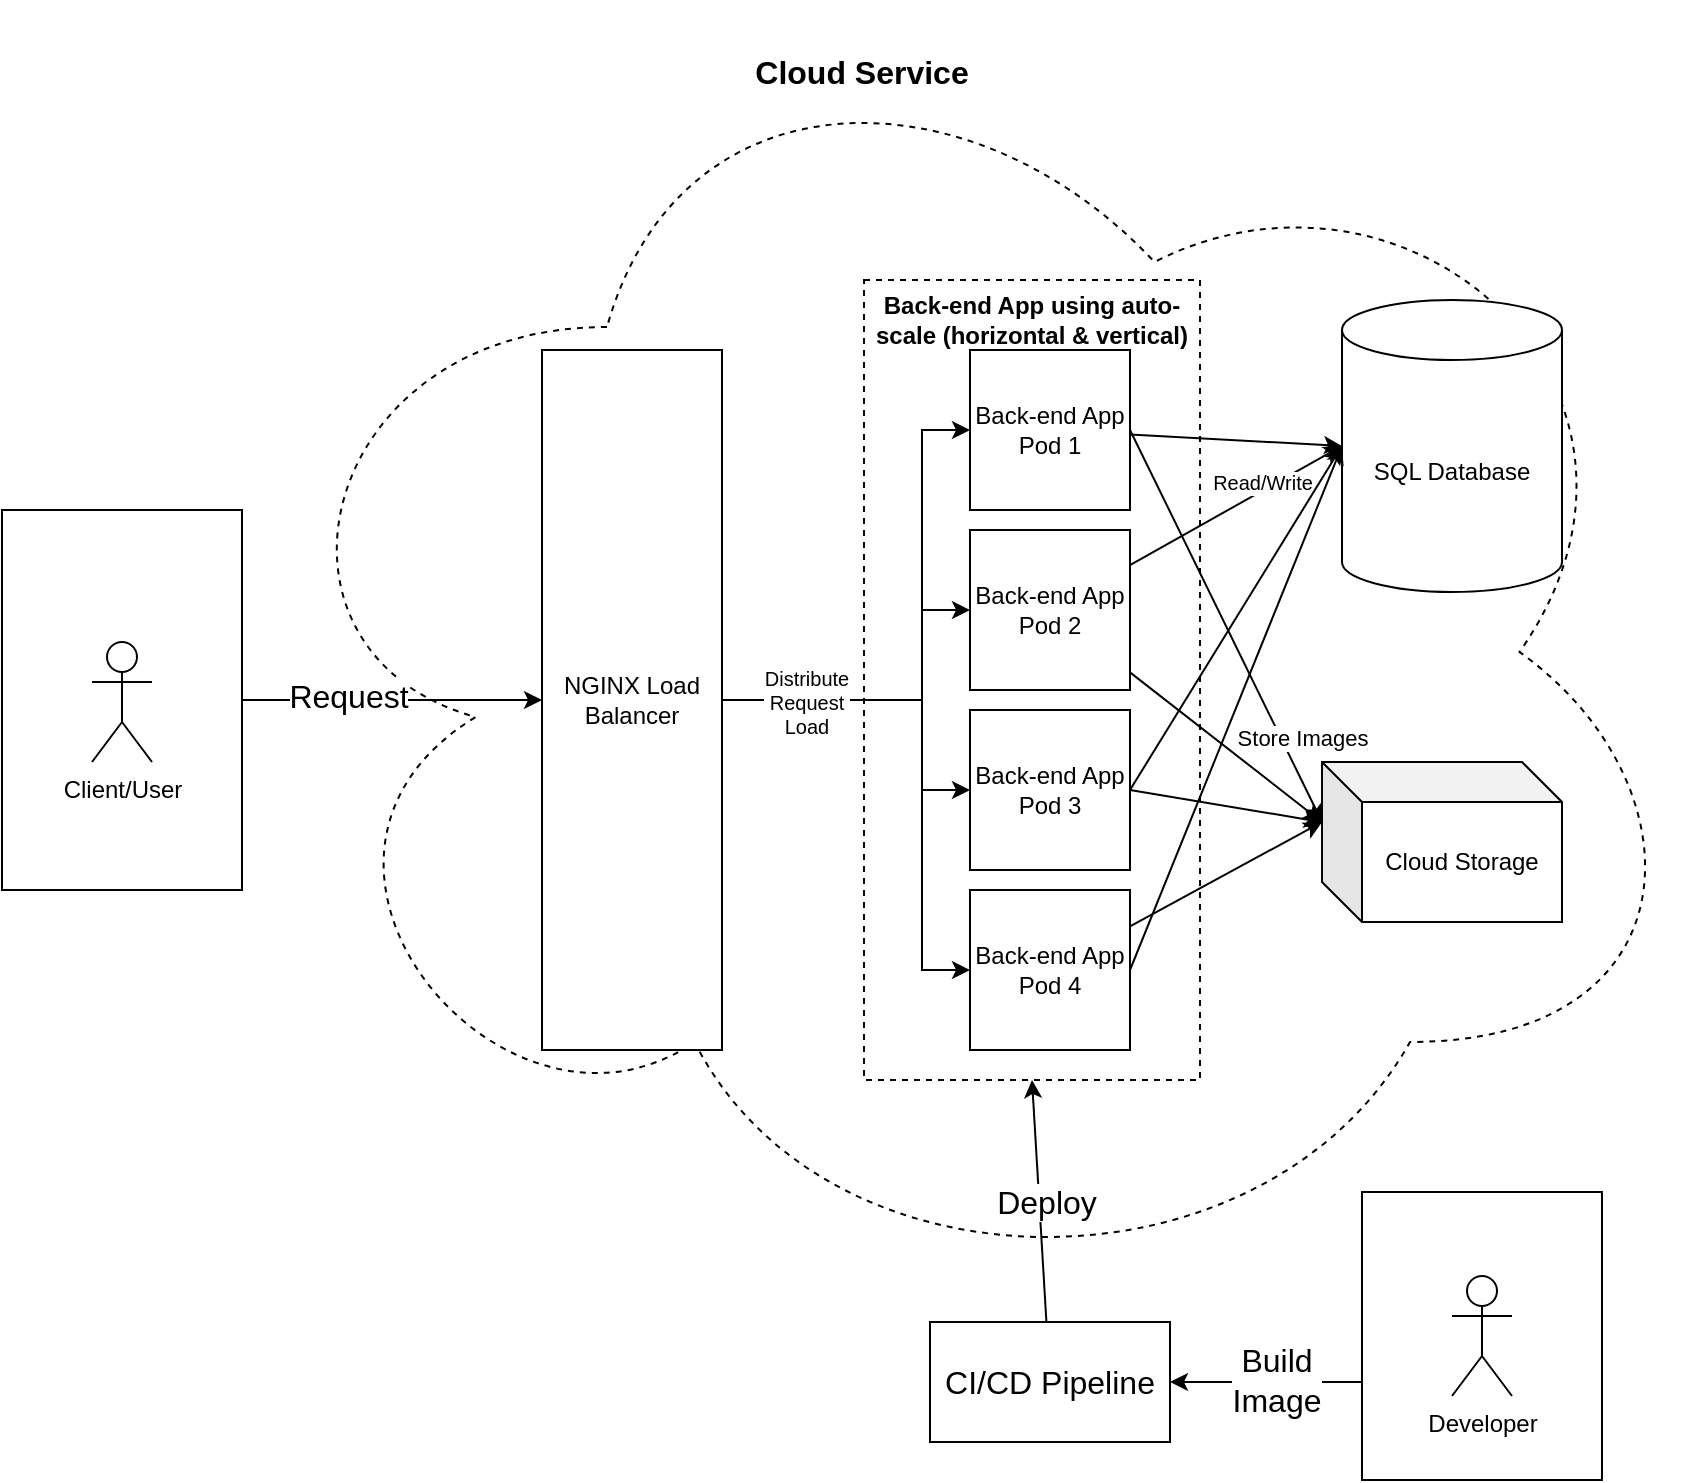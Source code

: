 <mxfile version="20.8.16" type="device"><diagram id="R2lEEEUBdFMjLlhIrx00" name="Page-1"><mxGraphModel dx="1470" dy="888" grid="1" gridSize="10" guides="1" tooltips="1" connect="1" arrows="1" fold="1" page="1" pageScale="1" pageWidth="1169" pageHeight="827" math="0" shadow="0" extFonts="Permanent Marker^https://fonts.googleapis.com/css?family=Permanent+Marker"><root><mxCell id="0"/><mxCell id="1" parent="0"/><mxCell id="fdQVfmFlJhOF9uYKqFyc-52" value="" style="rounded=0;whiteSpace=wrap;html=1;dashed=1;fontSize=10;fillColor=none;" parent="1" vertex="1"><mxGeometry x="591" y="160" width="168" height="400" as="geometry"/></mxCell><mxCell id="fdQVfmFlJhOF9uYKqFyc-43" value="" style="ellipse;shape=cloud;whiteSpace=wrap;html=1;dashed=1;fontSize=16;fillColor=none;" parent="1" vertex="1"><mxGeometry x="280" y="21" width="730" height="650" as="geometry"/></mxCell><mxCell id="fdQVfmFlJhOF9uYKqFyc-35" style="edgeStyle=orthogonalEdgeStyle;rounded=0;orthogonalLoop=1;jettySize=auto;html=1;entryX=0;entryY=0.5;entryDx=0;entryDy=0;fontSize=16;" parent="1" source="fdQVfmFlJhOF9uYKqFyc-18" target="fdQVfmFlJhOF9uYKqFyc-19" edge="1"><mxGeometry relative="1" as="geometry"/></mxCell><mxCell id="fdQVfmFlJhOF9uYKqFyc-36" value="Request" style="edgeLabel;html=1;align=center;verticalAlign=middle;resizable=0;points=[];fontSize=16;" parent="fdQVfmFlJhOF9uYKqFyc-35" vertex="1" connectable="0"><mxGeometry x="-0.296" y="2" relative="1" as="geometry"><mxPoint as="offset"/></mxGeometry></mxCell><mxCell id="fdQVfmFlJhOF9uYKqFyc-18" value="" style="rounded=0;whiteSpace=wrap;html=1;" parent="1" vertex="1"><mxGeometry x="160" y="275" width="120" height="190" as="geometry"/></mxCell><mxCell id="fdQVfmFlJhOF9uYKqFyc-38" style="edgeStyle=orthogonalEdgeStyle;rounded=0;orthogonalLoop=1;jettySize=auto;html=1;entryX=0;entryY=0.5;entryDx=0;entryDy=0;fontSize=16;" parent="1" source="fdQVfmFlJhOF9uYKqFyc-19" target="fdQVfmFlJhOF9uYKqFyc-20" edge="1"><mxGeometry relative="1" as="geometry"><Array as="points"><mxPoint x="620" y="370"/><mxPoint x="620" y="235"/></Array></mxGeometry></mxCell><mxCell id="fdQVfmFlJhOF9uYKqFyc-39" style="edgeStyle=orthogonalEdgeStyle;rounded=0;orthogonalLoop=1;jettySize=auto;html=1;entryX=0;entryY=0.5;entryDx=0;entryDy=0;fontSize=16;" parent="1" source="fdQVfmFlJhOF9uYKqFyc-19" target="fdQVfmFlJhOF9uYKqFyc-25" edge="1"><mxGeometry relative="1" as="geometry"><Array as="points"><mxPoint x="620" y="370"/><mxPoint x="620" y="325"/></Array></mxGeometry></mxCell><mxCell id="fdQVfmFlJhOF9uYKqFyc-40" style="edgeStyle=orthogonalEdgeStyle;rounded=0;orthogonalLoop=1;jettySize=auto;html=1;entryX=0;entryY=0.5;entryDx=0;entryDy=0;fontSize=16;" parent="1" source="fdQVfmFlJhOF9uYKqFyc-19" target="fdQVfmFlJhOF9uYKqFyc-26" edge="1"><mxGeometry relative="1" as="geometry"><Array as="points"><mxPoint x="620" y="370"/><mxPoint x="620" y="415"/></Array></mxGeometry></mxCell><mxCell id="fdQVfmFlJhOF9uYKqFyc-41" style="edgeStyle=orthogonalEdgeStyle;rounded=0;orthogonalLoop=1;jettySize=auto;html=1;entryX=0;entryY=0.5;entryDx=0;entryDy=0;fontSize=16;" parent="1" source="fdQVfmFlJhOF9uYKqFyc-19" target="fdQVfmFlJhOF9uYKqFyc-27" edge="1"><mxGeometry relative="1" as="geometry"><Array as="points"><mxPoint x="620" y="370"/><mxPoint x="620" y="505"/></Array></mxGeometry></mxCell><mxCell id="fdQVfmFlJhOF9uYKqFyc-42" value="Distribute&lt;br&gt;Request&lt;br&gt;Load" style="edgeLabel;html=1;align=center;verticalAlign=middle;resizable=0;points=[];fontSize=10;" parent="fdQVfmFlJhOF9uYKqFyc-41" vertex="1" connectable="0"><mxGeometry x="-0.904" y="-2" relative="1" as="geometry"><mxPoint x="29" y="-1" as="offset"/></mxGeometry></mxCell><mxCell id="fdQVfmFlJhOF9uYKqFyc-19" value="NGINX Load Balancer" style="rounded=0;whiteSpace=wrap;html=1;" parent="1" vertex="1"><mxGeometry x="430" y="195" width="90" height="350" as="geometry"/></mxCell><mxCell id="fdQVfmFlJhOF9uYKqFyc-45" style="rounded=0;orthogonalLoop=1;jettySize=auto;html=1;entryX=0;entryY=0.5;entryDx=0;entryDy=0;entryPerimeter=0;fontSize=10;" parent="1" source="fdQVfmFlJhOF9uYKqFyc-20" target="fdQVfmFlJhOF9uYKqFyc-21" edge="1"><mxGeometry relative="1" as="geometry"/></mxCell><mxCell id="XEeztSeoyBEP62o4fk66-2" style="rounded=0;orthogonalLoop=1;jettySize=auto;html=1;entryX=0;entryY=0;entryDx=0;entryDy=30;entryPerimeter=0;exitX=1;exitY=0.5;exitDx=0;exitDy=0;" edge="1" parent="1" source="fdQVfmFlJhOF9uYKqFyc-20" target="XEeztSeoyBEP62o4fk66-1"><mxGeometry relative="1" as="geometry"/></mxCell><mxCell id="XEeztSeoyBEP62o4fk66-6" value="Store Images" style="edgeLabel;html=1;align=center;verticalAlign=middle;resizable=0;points=[];" vertex="1" connectable="0" parent="XEeztSeoyBEP62o4fk66-2"><mxGeometry x="0.558" y="-2" relative="1" as="geometry"><mxPoint x="13" as="offset"/></mxGeometry></mxCell><mxCell id="fdQVfmFlJhOF9uYKqFyc-20" value="Back-end App Pod 1" style="whiteSpace=wrap;html=1;aspect=fixed;" parent="1" vertex="1"><mxGeometry x="644" y="195" width="80" height="80" as="geometry"/></mxCell><mxCell id="fdQVfmFlJhOF9uYKqFyc-21" value="SQL Database" style="shape=cylinder3;whiteSpace=wrap;html=1;boundedLbl=1;backgroundOutline=1;size=15;" parent="1" vertex="1"><mxGeometry x="830" y="170" width="110" height="146" as="geometry"/></mxCell><mxCell id="fdQVfmFlJhOF9uYKqFyc-22" value="Client/User" style="shape=umlActor;verticalLabelPosition=bottom;verticalAlign=top;html=1;outlineConnect=0;" parent="1" vertex="1"><mxGeometry x="205" y="341" width="30" height="60" as="geometry"/></mxCell><mxCell id="fdQVfmFlJhOF9uYKqFyc-46" style="edgeStyle=none;rounded=0;orthogonalLoop=1;jettySize=auto;html=1;fontSize=10;entryX=0;entryY=0.5;entryDx=0;entryDy=0;entryPerimeter=0;" parent="1" source="fdQVfmFlJhOF9uYKqFyc-25" edge="1" target="fdQVfmFlJhOF9uYKqFyc-21"><mxGeometry relative="1" as="geometry"><mxPoint x="820" y="371" as="targetPoint"/></mxGeometry></mxCell><mxCell id="fdQVfmFlJhOF9uYKqFyc-49" value="Read/Write" style="edgeLabel;html=1;align=center;verticalAlign=middle;resizable=0;points=[];fontSize=10;" parent="fdQVfmFlJhOF9uYKqFyc-46" vertex="1" connectable="0"><mxGeometry x="-0.676" y="-3" relative="1" as="geometry"><mxPoint x="47" y="-35" as="offset"/></mxGeometry></mxCell><mxCell id="XEeztSeoyBEP62o4fk66-3" style="edgeStyle=none;rounded=0;orthogonalLoop=1;jettySize=auto;html=1;entryX=0;entryY=0;entryDx=0;entryDy=30;entryPerimeter=0;" edge="1" parent="1" source="fdQVfmFlJhOF9uYKqFyc-25" target="XEeztSeoyBEP62o4fk66-1"><mxGeometry relative="1" as="geometry"/></mxCell><mxCell id="fdQVfmFlJhOF9uYKqFyc-25" value="Back-end App Pod 2" style="whiteSpace=wrap;html=1;aspect=fixed;" parent="1" vertex="1"><mxGeometry x="644" y="285" width="80" height="80" as="geometry"/></mxCell><mxCell id="fdQVfmFlJhOF9uYKqFyc-47" style="edgeStyle=none;rounded=0;orthogonalLoop=1;jettySize=auto;html=1;exitX=1;exitY=0.5;exitDx=0;exitDy=0;fontSize=10;entryX=0;entryY=0.5;entryDx=0;entryDy=0;entryPerimeter=0;" parent="1" source="fdQVfmFlJhOF9uYKqFyc-26" edge="1" target="fdQVfmFlJhOF9uYKqFyc-21"><mxGeometry relative="1" as="geometry"><mxPoint x="820" y="371" as="targetPoint"/></mxGeometry></mxCell><mxCell id="XEeztSeoyBEP62o4fk66-4" style="edgeStyle=none;rounded=0;orthogonalLoop=1;jettySize=auto;html=1;exitX=1;exitY=0.5;exitDx=0;exitDy=0;entryX=0;entryY=0;entryDx=0;entryDy=30;entryPerimeter=0;" edge="1" parent="1" source="fdQVfmFlJhOF9uYKqFyc-26" target="XEeztSeoyBEP62o4fk66-1"><mxGeometry relative="1" as="geometry"/></mxCell><mxCell id="fdQVfmFlJhOF9uYKqFyc-26" value="Back-end App Pod 3" style="whiteSpace=wrap;html=1;aspect=fixed;" parent="1" vertex="1"><mxGeometry x="644" y="375" width="80" height="80" as="geometry"/></mxCell><mxCell id="fdQVfmFlJhOF9uYKqFyc-48" style="edgeStyle=none;rounded=0;orthogonalLoop=1;jettySize=auto;html=1;exitX=1;exitY=0.5;exitDx=0;exitDy=0;fontSize=10;entryX=0;entryY=0.5;entryDx=0;entryDy=0;entryPerimeter=0;" parent="1" source="fdQVfmFlJhOF9uYKqFyc-27" edge="1" target="fdQVfmFlJhOF9uYKqFyc-21"><mxGeometry relative="1" as="geometry"><mxPoint x="820" y="371" as="targetPoint"/></mxGeometry></mxCell><mxCell id="XEeztSeoyBEP62o4fk66-5" style="edgeStyle=none;rounded=0;orthogonalLoop=1;jettySize=auto;html=1;entryX=0;entryY=0;entryDx=0;entryDy=30;entryPerimeter=0;" edge="1" parent="1" source="fdQVfmFlJhOF9uYKqFyc-27" target="XEeztSeoyBEP62o4fk66-1"><mxGeometry relative="1" as="geometry"/></mxCell><mxCell id="fdQVfmFlJhOF9uYKqFyc-27" value="Back-end App Pod 4" style="whiteSpace=wrap;html=1;aspect=fixed;" parent="1" vertex="1"><mxGeometry x="644" y="465" width="80" height="80" as="geometry"/></mxCell><mxCell id="fdQVfmFlJhOF9uYKqFyc-31" value="Cloud Service" style="text;html=1;strokeColor=none;fillColor=none;align=center;verticalAlign=middle;whiteSpace=wrap;rounded=0;fontStyle=1;fontSize=16;" parent="1" vertex="1"><mxGeometry x="530" y="41" width="120" height="30" as="geometry"/></mxCell><mxCell id="fdQVfmFlJhOF9uYKqFyc-53" style="edgeStyle=none;rounded=0;orthogonalLoop=1;jettySize=auto;html=1;entryX=0.5;entryY=1;entryDx=0;entryDy=0;fontSize=10;" parent="1" source="fdQVfmFlJhOF9uYKqFyc-32" target="fdQVfmFlJhOF9uYKqFyc-52" edge="1"><mxGeometry relative="1" as="geometry"/></mxCell><mxCell id="fdQVfmFlJhOF9uYKqFyc-55" value="Deploy" style="edgeLabel;html=1;align=center;verticalAlign=middle;resizable=0;points=[];fontSize=16;" parent="fdQVfmFlJhOF9uYKqFyc-53" vertex="1" connectable="0"><mxGeometry x="-0.622" y="-1" relative="1" as="geometry"><mxPoint y="-37" as="offset"/></mxGeometry></mxCell><mxCell id="fdQVfmFlJhOF9uYKqFyc-32" value="CI/CD Pipeline" style="rounded=0;whiteSpace=wrap;html=1;fontSize=16;" parent="1" vertex="1"><mxGeometry x="624" y="681" width="120" height="60" as="geometry"/></mxCell><mxCell id="fdQVfmFlJhOF9uYKqFyc-50" style="edgeStyle=none;rounded=0;orthogonalLoop=1;jettySize=auto;html=1;entryX=1;entryY=0.5;entryDx=0;entryDy=0;fontSize=10;" parent="1" edge="1"><mxGeometry relative="1" as="geometry"><mxPoint x="840.0" y="711" as="sourcePoint"/><mxPoint x="744" y="711" as="targetPoint"/></mxGeometry></mxCell><mxCell id="fdQVfmFlJhOF9uYKqFyc-54" value="Build&lt;br style=&quot;font-size: 16px;&quot;&gt;Image" style="edgeLabel;html=1;align=center;verticalAlign=middle;resizable=0;points=[];fontSize=16;" parent="fdQVfmFlJhOF9uYKqFyc-50" vertex="1" connectable="0"><mxGeometry x="0.437" relative="1" as="geometry"><mxPoint x="26" y="-1" as="offset"/></mxGeometry></mxCell><mxCell id="fdQVfmFlJhOF9uYKqFyc-33" value="" style="rounded=0;whiteSpace=wrap;html=1;" parent="1" vertex="1"><mxGeometry x="840" y="616" width="120" height="144" as="geometry"/></mxCell><mxCell id="fdQVfmFlJhOF9uYKqFyc-34" value="Developer" style="shape=umlActor;verticalLabelPosition=bottom;verticalAlign=top;html=1;outlineConnect=0;" parent="1" vertex="1"><mxGeometry x="885" y="658" width="30" height="60" as="geometry"/></mxCell><mxCell id="fdQVfmFlJhOF9uYKqFyc-29" value="Back-end App using auto-scale (horizontal &amp;amp; vertical)" style="text;html=1;strokeColor=none;fillColor=none;align=center;verticalAlign=middle;whiteSpace=wrap;rounded=0;fontStyle=1" parent="1" vertex="1"><mxGeometry x="585" y="165" width="180" height="30" as="geometry"/></mxCell><mxCell id="XEeztSeoyBEP62o4fk66-1" value="Cloud Storage" style="shape=cube;whiteSpace=wrap;html=1;boundedLbl=1;backgroundOutline=1;darkOpacity=0.05;darkOpacity2=0.1;" vertex="1" parent="1"><mxGeometry x="820" y="401" width="120" height="80" as="geometry"/></mxCell></root></mxGraphModel></diagram></mxfile>
